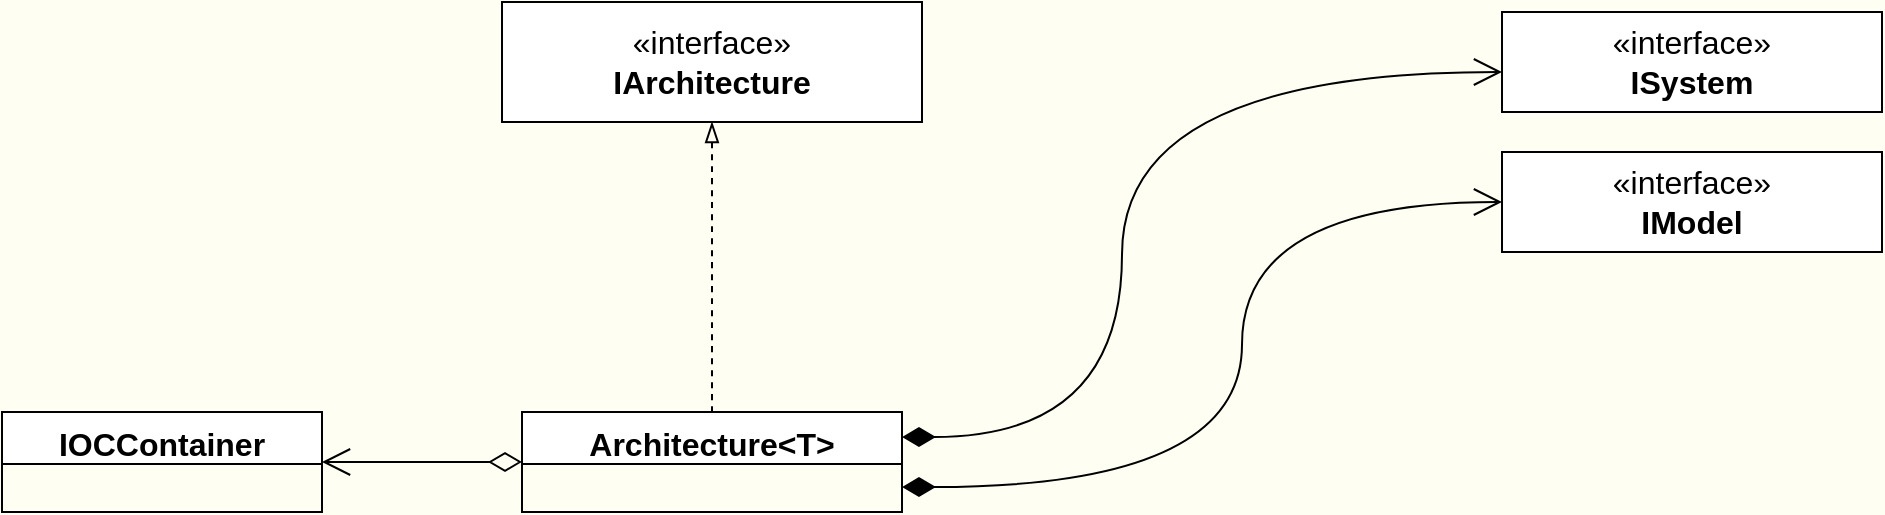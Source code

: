 <mxfile version="21.3.8" type="github">
  <diagram name="第 1 页" id="K_PBwv0A-eRRwEIqiVZz">
    <mxGraphModel dx="2579" dy="1646" grid="1" gridSize="10" guides="1" tooltips="1" connect="1" arrows="1" fold="1" page="0" pageScale="1" pageWidth="827" pageHeight="1169" background="#FFFEF2" math="0" shadow="0">
      <root>
        <mxCell id="0" />
        <mxCell id="1" parent="0" />
        <mxCell id="cIOsUQTodziZoNkcTuei-1" value="«interface»&lt;br&gt;&lt;b&gt;IArchitecture&lt;/b&gt;" style="html=1;whiteSpace=wrap;fontSize=16;" vertex="1" parent="1">
          <mxGeometry x="-870" y="-485" width="210" height="60" as="geometry" />
        </mxCell>
        <mxCell id="cIOsUQTodziZoNkcTuei-6" style="edgeStyle=none;curved=1;rounded=0;orthogonalLoop=1;jettySize=auto;html=1;fontSize=12;startSize=8;endSize=8;dashed=1;endArrow=blockThin;endFill=0;" edge="1" parent="1" source="cIOsUQTodziZoNkcTuei-2" target="cIOsUQTodziZoNkcTuei-1">
          <mxGeometry relative="1" as="geometry">
            <mxPoint x="-770" y="-360" as="targetPoint" />
          </mxGeometry>
        </mxCell>
        <mxCell id="cIOsUQTodziZoNkcTuei-2" value="Architecture&amp;lt;T&amp;gt;" style="swimlane;fontStyle=1;align=center;verticalAlign=top;childLayout=stackLayout;horizontal=1;startSize=26;horizontalStack=0;resizeParent=1;resizeParentMax=0;resizeLast=0;collapsible=1;marginBottom=0;whiteSpace=wrap;html=1;fontSize=16;" vertex="1" parent="1">
          <mxGeometry x="-860" y="-280" width="190" height="50" as="geometry" />
        </mxCell>
        <mxCell id="cIOsUQTodziZoNkcTuei-7" value="«interface»&lt;br&gt;&lt;b&gt;ISystem&lt;/b&gt;" style="html=1;whiteSpace=wrap;fontSize=16;" vertex="1" parent="1">
          <mxGeometry x="-370" y="-480" width="190" height="50" as="geometry" />
        </mxCell>
        <mxCell id="cIOsUQTodziZoNkcTuei-8" value="«interface»&lt;br&gt;&lt;b&gt;IModel&lt;/b&gt;" style="html=1;whiteSpace=wrap;fontSize=16;" vertex="1" parent="1">
          <mxGeometry x="-370" y="-410" width="190" height="50" as="geometry" />
        </mxCell>
        <mxCell id="cIOsUQTodziZoNkcTuei-9" style="edgeStyle=none;curved=1;rounded=0;orthogonalLoop=1;jettySize=auto;html=1;exitX=0.5;exitY=1;exitDx=0;exitDy=0;fontSize=12;startSize=8;endSize=8;" edge="1" parent="1" source="cIOsUQTodziZoNkcTuei-8" target="cIOsUQTodziZoNkcTuei-8">
          <mxGeometry relative="1" as="geometry" />
        </mxCell>
        <mxCell id="cIOsUQTodziZoNkcTuei-11" value="" style="endArrow=open;html=1;endSize=12;startArrow=diamondThin;startSize=14;startFill=1;edgeStyle=orthogonalEdgeStyle;align=left;verticalAlign=bottom;rounded=0;fontSize=12;curved=1;exitX=1;exitY=0.25;exitDx=0;exitDy=0;" edge="1" parent="1" source="cIOsUQTodziZoNkcTuei-2" target="cIOsUQTodziZoNkcTuei-7">
          <mxGeometry x="-0.877" y="20" relative="1" as="geometry">
            <mxPoint x="-580" y="-420" as="sourcePoint" />
            <mxPoint x="-420" y="-420" as="targetPoint" />
            <Array as="points">
              <mxPoint x="-560" y="-267" />
              <mxPoint x="-560" y="-450" />
            </Array>
            <mxPoint as="offset" />
          </mxGeometry>
        </mxCell>
        <mxCell id="cIOsUQTodziZoNkcTuei-12" value="" style="endArrow=open;html=1;endSize=12;startArrow=diamondThin;startSize=14;startFill=1;edgeStyle=orthogonalEdgeStyle;align=left;verticalAlign=bottom;rounded=0;fontSize=12;curved=1;exitX=1;exitY=0.75;exitDx=0;exitDy=0;" edge="1" parent="1" source="cIOsUQTodziZoNkcTuei-2" target="cIOsUQTodziZoNkcTuei-8">
          <mxGeometry x="-0.877" y="20" relative="1" as="geometry">
            <mxPoint x="-650" y="-420" as="sourcePoint" />
            <mxPoint x="-375" y="-470" as="targetPoint" />
            <mxPoint as="offset" />
            <Array as="points">
              <mxPoint x="-500" y="-242" />
              <mxPoint x="-500" y="-385" />
            </Array>
          </mxGeometry>
        </mxCell>
        <mxCell id="cIOsUQTodziZoNkcTuei-13" value="IOCContainer" style="swimlane;fontStyle=1;align=center;verticalAlign=top;childLayout=stackLayout;horizontal=1;startSize=26;horizontalStack=0;resizeParent=1;resizeParentMax=0;resizeLast=0;collapsible=1;marginBottom=0;whiteSpace=wrap;html=1;fontSize=16;" vertex="1" parent="1">
          <mxGeometry x="-1120" y="-280" width="160" height="50" as="geometry" />
        </mxCell>
        <mxCell id="cIOsUQTodziZoNkcTuei-17" value="" style="endArrow=open;html=1;endSize=12;startArrow=diamondThin;startSize=14;startFill=0;edgeStyle=orthogonalEdgeStyle;align=left;verticalAlign=bottom;rounded=0;fontSize=12;curved=1;exitX=0;exitY=0.5;exitDx=0;exitDy=0;" edge="1" parent="1" source="cIOsUQTodziZoNkcTuei-2" target="cIOsUQTodziZoNkcTuei-13">
          <mxGeometry x="-0.75" y="-15" relative="1" as="geometry">
            <mxPoint x="-890" y="-150" as="sourcePoint" />
            <mxPoint x="-730" y="-150" as="targetPoint" />
            <mxPoint as="offset" />
          </mxGeometry>
        </mxCell>
      </root>
    </mxGraphModel>
  </diagram>
</mxfile>
